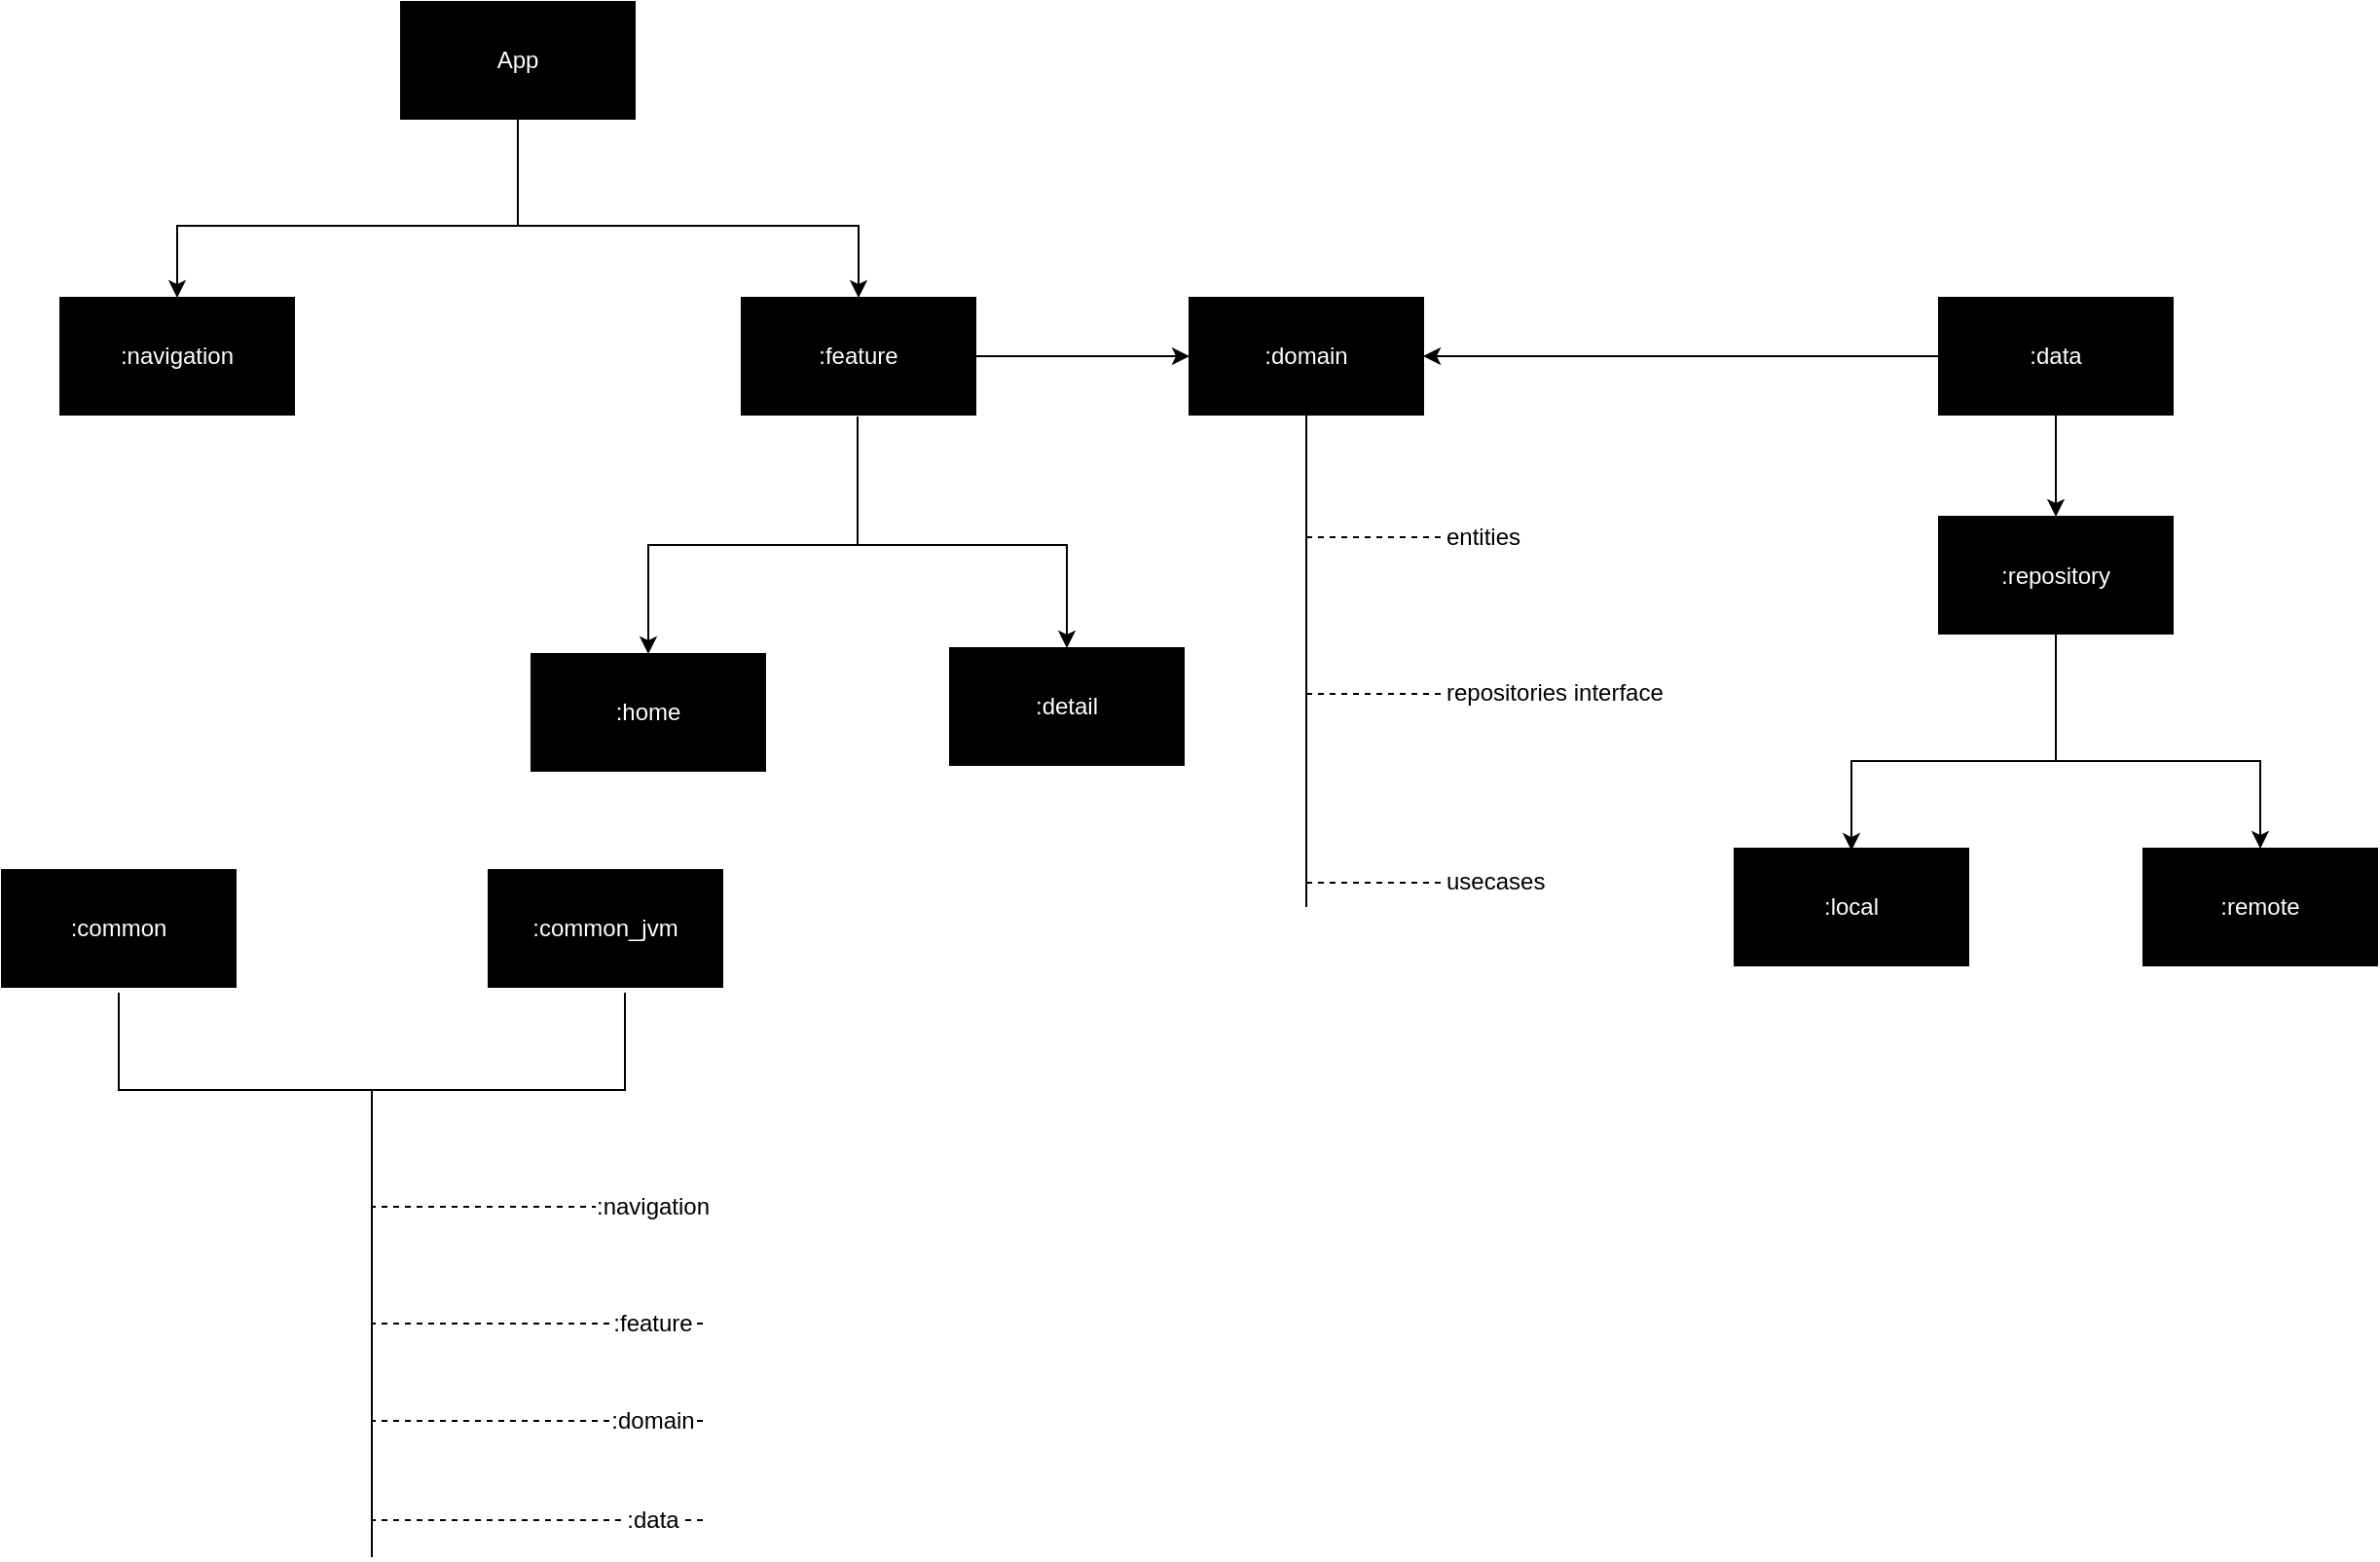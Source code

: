 <mxfile pages="1" version="11.2.9" type="github"><diagram id="CtucZfAdRYtVROuUXnFY" name="Page-1"><mxGraphModel dx="2258" dy="748" grid="1" gridSize="10" guides="1" tooltips="1" connect="1" arrows="1" fold="1" page="1" pageScale="1" pageWidth="850" pageHeight="1100" math="0" shadow="0"><root><mxCell id="0"/><mxCell id="1" parent="0"/><mxCell id="gM3ThFiR6yKOszGdhnoM-38" value="" style="edgeStyle=orthogonalEdgeStyle;rounded=0;orthogonalLoop=1;jettySize=auto;html=1;endArrow=classic;endFill=1;entryX=0;entryY=0.5;entryDx=0;entryDy=0;" edge="1" parent="1" source="gM3ThFiR6yKOszGdhnoM-2" target="gM3ThFiR6yKOszGdhnoM-12"><mxGeometry relative="1" as="geometry"><mxPoint x="120" y="207" as="targetPoint"/></mxGeometry></mxCell><mxCell id="gM3ThFiR6yKOszGdhnoM-2" value="&lt;font color=&quot;#ffffff&quot;&gt;:feature&lt;/font&gt;" style="rounded=0;whiteSpace=wrap;html=1;fillColor=#000000;" vertex="1" parent="1"><mxGeometry x="-80" y="177" width="120" height="60" as="geometry"/></mxCell><mxCell id="gM3ThFiR6yKOszGdhnoM-29" value="" style="edgeStyle=orthogonalEdgeStyle;rounded=0;orthogonalLoop=1;jettySize=auto;html=1;endArrow=classic;endFill=1;" edge="1" parent="1" source="gM3ThFiR6yKOszGdhnoM-3" target="gM3ThFiR6yKOszGdhnoM-10"><mxGeometry relative="1" as="geometry"/></mxCell><mxCell id="gM3ThFiR6yKOszGdhnoM-36" value="" style="edgeStyle=orthogonalEdgeStyle;rounded=0;orthogonalLoop=1;jettySize=auto;html=1;endArrow=classic;endFill=1;entryX=1;entryY=0.5;entryDx=0;entryDy=0;" edge="1" parent="1" source="gM3ThFiR6yKOszGdhnoM-3" target="gM3ThFiR6yKOszGdhnoM-12"><mxGeometry relative="1" as="geometry"><mxPoint x="455" y="200" as="targetPoint"/></mxGeometry></mxCell><mxCell id="gM3ThFiR6yKOszGdhnoM-3" value="&lt;font color=&quot;#ffffff&quot;&gt;:data&lt;/font&gt;" style="rounded=0;whiteSpace=wrap;html=1;fillColor=#000000;" vertex="1" parent="1"><mxGeometry x="535" y="177" width="120" height="60" as="geometry"/></mxCell><mxCell id="gM3ThFiR6yKOszGdhnoM-4" value="&lt;font color=&quot;#ffffff&quot;&gt;:navigation&lt;/font&gt;" style="rounded=0;whiteSpace=wrap;html=1;fillColor=#000000;" vertex="1" parent="1"><mxGeometry x="-430" y="177" width="120" height="60" as="geometry"/></mxCell><mxCell id="gM3ThFiR6yKOszGdhnoM-6" value="&lt;font color=&quot;#ffffff&quot;&gt;:home&lt;/font&gt;" style="rounded=0;whiteSpace=wrap;html=1;fillColor=#000000;" vertex="1" parent="1"><mxGeometry x="-188" y="360" width="120" height="60" as="geometry"/></mxCell><mxCell id="gM3ThFiR6yKOszGdhnoM-7" value="&lt;font color=&quot;#ffffff&quot;&gt;:detail&lt;/font&gt;" style="rounded=0;whiteSpace=wrap;html=1;fillColor=#000000;" vertex="1" parent="1"><mxGeometry x="27" y="357" width="120" height="60" as="geometry"/></mxCell><mxCell id="gM3ThFiR6yKOszGdhnoM-8" value="&lt;font color=&quot;#ffffff&quot;&gt;:remote&lt;/font&gt;" style="rounded=0;whiteSpace=wrap;html=1;fillColor=#000000;" vertex="1" parent="1"><mxGeometry x="640" y="460" width="120" height="60" as="geometry"/></mxCell><mxCell id="gM3ThFiR6yKOszGdhnoM-9" value="&lt;font color=&quot;#ffffff&quot;&gt;:local&lt;/font&gt;" style="rounded=0;whiteSpace=wrap;html=1;fillColor=#000000;" vertex="1" parent="1"><mxGeometry x="430" y="460" width="120" height="60" as="geometry"/></mxCell><mxCell id="gM3ThFiR6yKOszGdhnoM-10" value="&lt;font color=&quot;#ffffff&quot;&gt;:repository&lt;/font&gt;" style="rounded=0;whiteSpace=wrap;html=1;fillColor=#000000;" vertex="1" parent="1"><mxGeometry x="535" y="289.5" width="120" height="60" as="geometry"/></mxCell><mxCell id="gM3ThFiR6yKOszGdhnoM-12" value="&lt;font color=&quot;#ffffff&quot;&gt;:domain&lt;/font&gt;" style="rounded=0;whiteSpace=wrap;html=1;fillColor=#000000;" vertex="1" parent="1"><mxGeometry x="150" y="177" width="120" height="60" as="geometry"/></mxCell><mxCell id="gM3ThFiR6yKOszGdhnoM-15" value="" style="endArrow=classic;html=1;exitX=1;exitY=1;exitDx=0;exitDy=0;exitPerimeter=0;entryX=0.5;entryY=0;entryDx=0;entryDy=0;" edge="1" parent="1" source="gM3ThFiR6yKOszGdhnoM-13" target="gM3ThFiR6yKOszGdhnoM-4"><mxGeometry width="50" height="50" relative="1" as="geometry"><mxPoint x="-50" y="560" as="sourcePoint"/><mxPoint y="510" as="targetPoint"/></mxGeometry></mxCell><mxCell id="gM3ThFiR6yKOszGdhnoM-19" value="" style="endArrow=none;html=1;entryX=0.5;entryY=1;entryDx=0;entryDy=0;" edge="1" parent="1" target="gM3ThFiR6yKOszGdhnoM-12"><mxGeometry width="50" height="50" relative="1" as="geometry"><mxPoint x="210" y="490" as="sourcePoint"/><mxPoint x="220" y="332" as="targetPoint"/></mxGeometry></mxCell><mxCell id="gM3ThFiR6yKOszGdhnoM-22" value="" style="group" vertex="1" connectable="0" parent="1"><mxGeometry x="210" y="289.5" width="120" height="20" as="geometry"/></mxCell><mxCell id="gM3ThFiR6yKOszGdhnoM-20" value="" style="endArrow=none;dashed=1;html=1;" edge="1" parent="gM3ThFiR6yKOszGdhnoM-22"><mxGeometry width="50" height="50" relative="1" as="geometry"><mxPoint y="10.5" as="sourcePoint"/><mxPoint x="70" y="10.5" as="targetPoint"/></mxGeometry></mxCell><mxCell id="gM3ThFiR6yKOszGdhnoM-21" value="entities" style="text;html=1;resizable=0;points=[];autosize=1;align=left;verticalAlign=top;spacingTop=-4;" vertex="1" parent="gM3ThFiR6yKOszGdhnoM-22"><mxGeometry x="70" width="50" height="20" as="geometry"/></mxCell><mxCell id="gM3ThFiR6yKOszGdhnoM-23" value="" style="group" vertex="1" connectable="0" parent="1"><mxGeometry x="210" y="370" width="200" height="20" as="geometry"/></mxCell><mxCell id="gM3ThFiR6yKOszGdhnoM-24" value="" style="endArrow=none;dashed=1;html=1;" edge="1" parent="gM3ThFiR6yKOszGdhnoM-23"><mxGeometry width="50" height="50" relative="1" as="geometry"><mxPoint y="10.5" as="sourcePoint"/><mxPoint x="70" y="10.5" as="targetPoint"/></mxGeometry></mxCell><mxCell id="gM3ThFiR6yKOszGdhnoM-25" value="repositories interface" style="text;html=1;resizable=0;points=[];autosize=1;align=left;verticalAlign=top;spacingTop=-4;" vertex="1" parent="gM3ThFiR6yKOszGdhnoM-23"><mxGeometry x="70" width="130" height="20" as="geometry"/></mxCell><mxCell id="gM3ThFiR6yKOszGdhnoM-26" value="" style="group" vertex="1" connectable="0" parent="1"><mxGeometry x="210" y="467" width="140" height="20" as="geometry"/></mxCell><mxCell id="gM3ThFiR6yKOszGdhnoM-27" value="" style="endArrow=none;dashed=1;html=1;" edge="1" parent="gM3ThFiR6yKOszGdhnoM-26"><mxGeometry width="50" height="50" relative="1" as="geometry"><mxPoint y="10.5" as="sourcePoint"/><mxPoint x="70" y="10.5" as="targetPoint"/></mxGeometry></mxCell><mxCell id="gM3ThFiR6yKOszGdhnoM-28" value="usecases" style="text;html=1;resizable=0;points=[];autosize=1;align=left;verticalAlign=top;spacingTop=-4;" vertex="1" parent="gM3ThFiR6yKOszGdhnoM-26"><mxGeometry x="70" width="70" height="20" as="geometry"/></mxCell><mxCell id="gM3ThFiR6yKOszGdhnoM-30" value="" style="strokeWidth=1;html=1;shape=mxgraph.flowchart.annotation_2;align=left;pointerEvents=1;direction=south;" vertex="1" parent="1"><mxGeometry x="490" y="410" width="210" height="10" as="geometry"/></mxCell><mxCell id="gM3ThFiR6yKOszGdhnoM-31" value="" style="endArrow=classic;html=1;exitX=1;exitY=1;exitDx=0;exitDy=0;exitPerimeter=0;entryX=0.5;entryY=0.017;entryDx=0;entryDy=0;entryPerimeter=0;" edge="1" parent="1" source="gM3ThFiR6yKOszGdhnoM-30" target="gM3ThFiR6yKOszGdhnoM-9"><mxGeometry width="50" height="50" relative="1" as="geometry"><mxPoint x="470" y="445" as="sourcePoint"/><mxPoint x="520" y="395" as="targetPoint"/></mxGeometry></mxCell><mxCell id="gM3ThFiR6yKOszGdhnoM-32" value="" style="endArrow=classic;html=1;exitX=1;exitY=0;exitDx=0;exitDy=0;exitPerimeter=0;entryX=0.5;entryY=0;entryDx=0;entryDy=0;" edge="1" parent="1" source="gM3ThFiR6yKOszGdhnoM-30" target="gM3ThFiR6yKOszGdhnoM-8"><mxGeometry width="50" height="50" relative="1" as="geometry"><mxPoint x="500" y="430" as="sourcePoint"/><mxPoint x="500" y="471.02" as="targetPoint"/></mxGeometry></mxCell><mxCell id="gM3ThFiR6yKOszGdhnoM-34" value="" style="endArrow=none;html=1;exitX=0;exitY=0.5;exitDx=0;exitDy=0;exitPerimeter=0;entryX=0.5;entryY=1;entryDx=0;entryDy=0;" edge="1" parent="1" source="gM3ThFiR6yKOszGdhnoM-30" target="gM3ThFiR6yKOszGdhnoM-10"><mxGeometry width="50" height="50" relative="1" as="geometry"><mxPoint x="535" y="399.5" as="sourcePoint"/><mxPoint x="585" y="349.5" as="targetPoint"/></mxGeometry></mxCell><mxCell id="gM3ThFiR6yKOszGdhnoM-39" value="" style="strokeWidth=1;html=1;shape=mxgraph.flowchart.annotation_2;align=left;pointerEvents=1;direction=south;" vertex="1" parent="1"><mxGeometry x="-128" y="299" width="215" height="10" as="geometry"/></mxCell><mxCell id="gM3ThFiR6yKOszGdhnoM-40" value="" style="endArrow=classic;html=1;exitX=1;exitY=1;exitDx=0;exitDy=0;exitPerimeter=0;entryX=0.5;entryY=0;entryDx=0;entryDy=0;" edge="1" parent="1" source="gM3ThFiR6yKOszGdhnoM-39" target="gM3ThFiR6yKOszGdhnoM-6"><mxGeometry width="50" height="50" relative="1" as="geometry"><mxPoint x="-145.5" y="333.5" as="sourcePoint"/><mxPoint x="-125.5" y="349.52" as="targetPoint"/></mxGeometry></mxCell><mxCell id="gM3ThFiR6yKOszGdhnoM-41" value="" style="endArrow=classic;html=1;exitX=1;exitY=0;exitDx=0;exitDy=0;exitPerimeter=0;entryX=0.5;entryY=0;entryDx=0;entryDy=0;" edge="1" parent="1" source="gM3ThFiR6yKOszGdhnoM-39" target="gM3ThFiR6yKOszGdhnoM-7"><mxGeometry width="50" height="50" relative="1" as="geometry"><mxPoint x="-115.5" y="318.5" as="sourcePoint"/><mxPoint x="84.5" y="348.5" as="targetPoint"/></mxGeometry></mxCell><mxCell id="gM3ThFiR6yKOszGdhnoM-42" value="" style="endArrow=none;html=1;exitX=0;exitY=0.5;exitDx=0;exitDy=0;exitPerimeter=0;entryX=0.5;entryY=1;entryDx=0;entryDy=0;" edge="1" parent="1" source="gM3ThFiR6yKOszGdhnoM-39"><mxGeometry width="50" height="50" relative="1" as="geometry"><mxPoint x="-80.5" y="288" as="sourcePoint"/><mxPoint x="-20.5" y="238" as="targetPoint"/></mxGeometry></mxCell><mxCell id="gM3ThFiR6yKOszGdhnoM-16" value="" style="endArrow=classic;html=1;exitX=1;exitY=1;exitDx=0;exitDy=0;exitPerimeter=0;entryX=0.5;entryY=0;entryDx=0;entryDy=0;" edge="1" parent="1" target="gM3ThFiR6yKOszGdhnoM-2"><mxGeometry width="50" height="50" relative="1" as="geometry"><mxPoint x="-20" y="140" as="sourcePoint"/><mxPoint x="-20" y="167" as="targetPoint"/></mxGeometry></mxCell><mxCell id="gM3ThFiR6yKOszGdhnoM-1" value="&lt;font color=&quot;#ffffff&quot;&gt;App&lt;/font&gt;" style="rounded=0;whiteSpace=wrap;html=1;fillColor=#000000;" vertex="1" parent="1"><mxGeometry x="-255" y="25" width="120" height="60" as="geometry"/></mxCell><mxCell id="gM3ThFiR6yKOszGdhnoM-13" value="" style="strokeWidth=1;html=1;shape=mxgraph.flowchart.annotation_2;align=left;pointerEvents=1;direction=south;" vertex="1" parent="1"><mxGeometry x="-370" y="135" width="350" height="10" as="geometry"/></mxCell><mxCell id="gM3ThFiR6yKOszGdhnoM-14" value="" style="edgeStyle=orthogonalEdgeStyle;rounded=0;orthogonalLoop=1;jettySize=auto;html=1;endArrow=none;endFill=0;" edge="1" parent="1" source="gM3ThFiR6yKOszGdhnoM-13" target="gM3ThFiR6yKOszGdhnoM-1"><mxGeometry relative="1" as="geometry"/></mxCell><mxCell id="gM3ThFiR6yKOszGdhnoM-73" value="" style="group;fillColor=none;strokeColor=none;" vertex="1" connectable="0" parent="1"><mxGeometry x="-460" y="471" width="370" height="353" as="geometry"/></mxCell><mxCell id="gM3ThFiR6yKOszGdhnoM-54" value="" style="strokeWidth=1;html=1;shape=mxgraph.flowchart.annotation_2;align=left;pointerEvents=1;direction=north;" vertex="1" parent="gM3ThFiR6yKOszGdhnoM-73"><mxGeometry x="60" y="63" width="260" height="100" as="geometry"/></mxCell><mxCell id="gM3ThFiR6yKOszGdhnoM-72" value="" style="group;fillColor=none;fontColor=#000000;strokeColor=none;" vertex="1" connectable="0" parent="gM3ThFiR6yKOszGdhnoM-73"><mxGeometry width="370" height="353" as="geometry"/></mxCell><mxCell id="gM3ThFiR6yKOszGdhnoM-11" value="&lt;font color=&quot;#ffffff&quot;&gt;:common_jvm&lt;/font&gt;" style="rounded=0;whiteSpace=wrap;html=1;fillColor=#000000;" vertex="1" parent="gM3ThFiR6yKOszGdhnoM-72"><mxGeometry x="250" width="120" height="60" as="geometry"/></mxCell><mxCell id="gM3ThFiR6yKOszGdhnoM-5" value="&lt;font color=&quot;#ffffff&quot;&gt;:common&lt;/font&gt;" style="rounded=0;whiteSpace=wrap;html=1;fillColor=#000000;" vertex="1" parent="gM3ThFiR6yKOszGdhnoM-72"><mxGeometry width="120" height="60" as="geometry"/></mxCell><mxCell id="gM3ThFiR6yKOszGdhnoM-57" value="" style="endArrow=none;html=1;exitX=0;exitY=0.5;exitDx=0;exitDy=0;exitPerimeter=0;" edge="1" parent="gM3ThFiR6yKOszGdhnoM-72" source="gM3ThFiR6yKOszGdhnoM-54"><mxGeometry width="50" height="50" relative="1" as="geometry"><mxPoint x="330" y="153" as="sourcePoint"/><mxPoint x="190" y="353" as="targetPoint"/></mxGeometry></mxCell><mxCell id="gM3ThFiR6yKOszGdhnoM-64" value="" style="endArrow=none;dashed=1;html=1;" edge="1" parent="gM3ThFiR6yKOszGdhnoM-72"><mxGeometry width="50" height="50" relative="1" as="geometry"><mxPoint x="360" y="173" as="sourcePoint"/><mxPoint x="190" y="173" as="targetPoint"/></mxGeometry></mxCell><mxCell id="gM3ThFiR6yKOszGdhnoM-65" value=":navigation" style="text;html=1;resizable=0;points=[];align=center;verticalAlign=middle;labelBackgroundColor=#ffffff;" vertex="1" connectable="0" parent="gM3ThFiR6yKOszGdhnoM-64"><mxGeometry x="-0.691" relative="1" as="geometry"><mxPoint as="offset"/></mxGeometry></mxCell><mxCell id="gM3ThFiR6yKOszGdhnoM-66" value="" style="endArrow=none;dashed=1;html=1;" edge="1" parent="gM3ThFiR6yKOszGdhnoM-72"><mxGeometry width="50" height="50" relative="1" as="geometry"><mxPoint x="360" y="233" as="sourcePoint"/><mxPoint x="190" y="233" as="targetPoint"/></mxGeometry></mxCell><mxCell id="gM3ThFiR6yKOszGdhnoM-67" value=":feature" style="text;html=1;resizable=0;points=[];align=center;verticalAlign=middle;labelBackgroundColor=#ffffff;" vertex="1" connectable="0" parent="gM3ThFiR6yKOszGdhnoM-66"><mxGeometry x="-0.691" relative="1" as="geometry"><mxPoint as="offset"/></mxGeometry></mxCell><mxCell id="gM3ThFiR6yKOszGdhnoM-68" value="" style="endArrow=none;dashed=1;html=1;" edge="1" parent="gM3ThFiR6yKOszGdhnoM-72"><mxGeometry width="50" height="50" relative="1" as="geometry"><mxPoint x="360" y="283" as="sourcePoint"/><mxPoint x="190" y="283" as="targetPoint"/></mxGeometry></mxCell><mxCell id="gM3ThFiR6yKOszGdhnoM-69" value=":domain" style="text;html=1;resizable=0;points=[];align=center;verticalAlign=middle;labelBackgroundColor=#ffffff;" vertex="1" connectable="0" parent="gM3ThFiR6yKOszGdhnoM-68"><mxGeometry x="-0.691" relative="1" as="geometry"><mxPoint as="offset"/></mxGeometry></mxCell><mxCell id="gM3ThFiR6yKOszGdhnoM-70" value="" style="endArrow=none;dashed=1;html=1;" edge="1" parent="gM3ThFiR6yKOszGdhnoM-72"><mxGeometry width="50" height="50" relative="1" as="geometry"><mxPoint x="360" y="334" as="sourcePoint"/><mxPoint x="190" y="334" as="targetPoint"/></mxGeometry></mxCell><mxCell id="gM3ThFiR6yKOszGdhnoM-71" value=":data" style="text;html=1;resizable=0;points=[];align=center;verticalAlign=middle;labelBackgroundColor=#ffffff;" vertex="1" connectable="0" parent="gM3ThFiR6yKOszGdhnoM-70"><mxGeometry x="-0.691" relative="1" as="geometry"><mxPoint as="offset"/></mxGeometry></mxCell></root></mxGraphModel></diagram></mxfile>